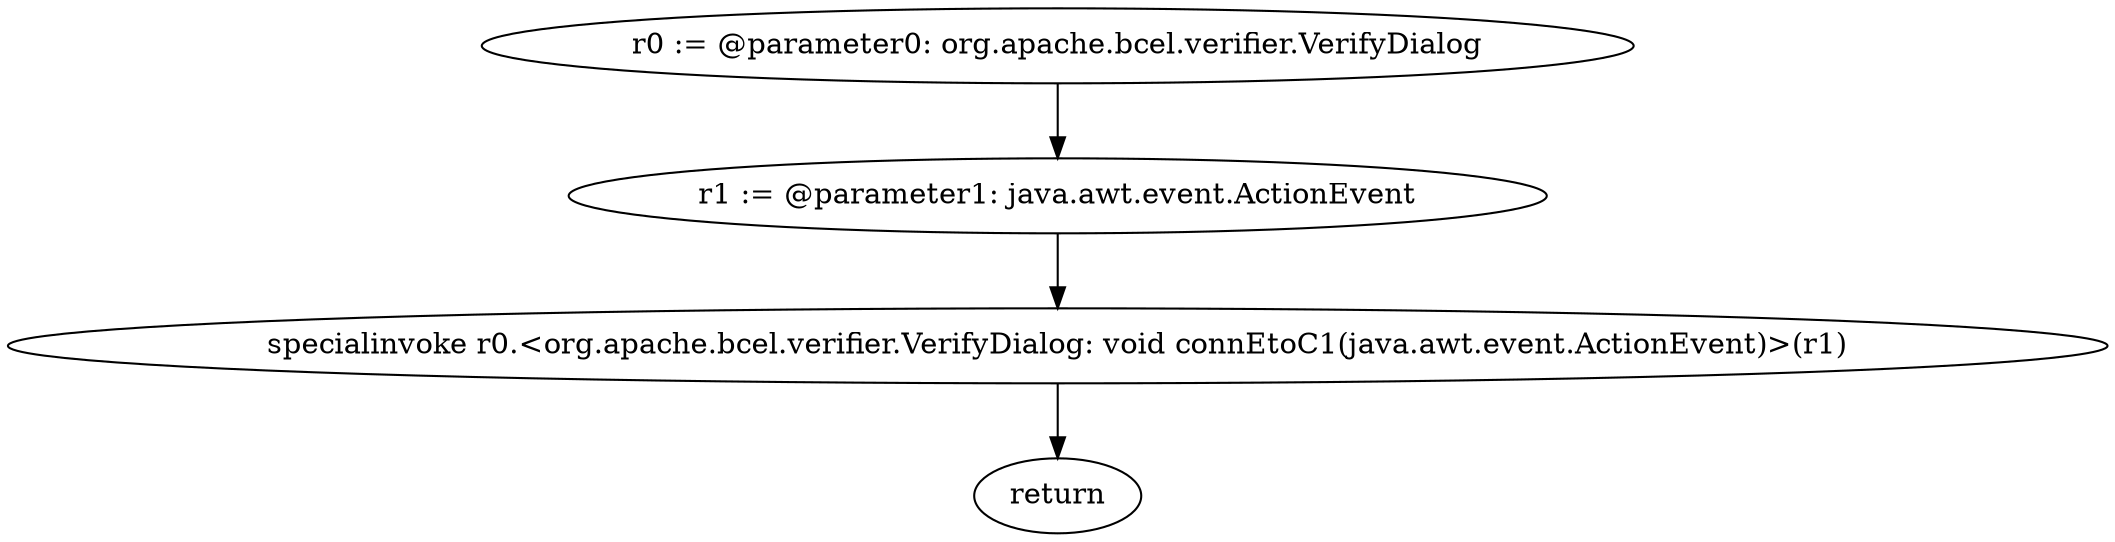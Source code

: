 digraph "unitGraph" {
    "r0 := @parameter0: org.apache.bcel.verifier.VerifyDialog"
    "r1 := @parameter1: java.awt.event.ActionEvent"
    "specialinvoke r0.<org.apache.bcel.verifier.VerifyDialog: void connEtoC1(java.awt.event.ActionEvent)>(r1)"
    "return"
    "r0 := @parameter0: org.apache.bcel.verifier.VerifyDialog"->"r1 := @parameter1: java.awt.event.ActionEvent";
    "r1 := @parameter1: java.awt.event.ActionEvent"->"specialinvoke r0.<org.apache.bcel.verifier.VerifyDialog: void connEtoC1(java.awt.event.ActionEvent)>(r1)";
    "specialinvoke r0.<org.apache.bcel.verifier.VerifyDialog: void connEtoC1(java.awt.event.ActionEvent)>(r1)"->"return";
}
